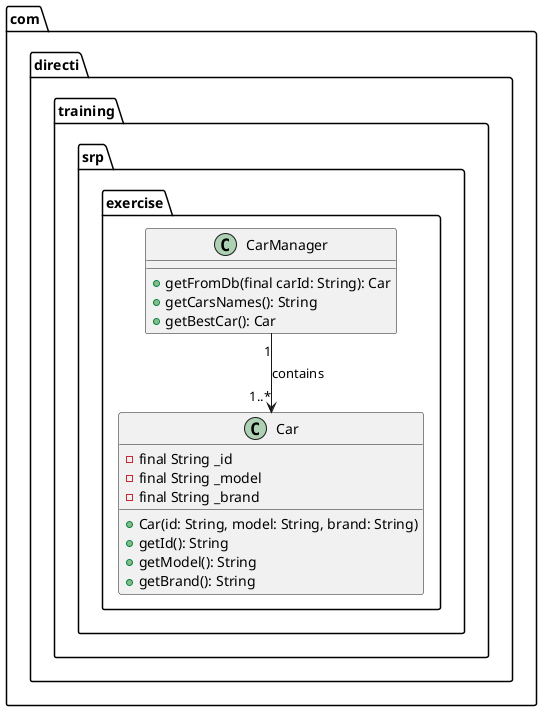 @startuml

package "com.directi.training.srp.exercise" {
    class Car {
        - final String _id
        - final String _model
        - final String _brand
        + Car(id: String, model: String, brand: String)
        + getId(): String
        + getModel(): String
        + getBrand(): String
    }

    class CarManager {
        + getFromDb(final carId: String): Car
        + getCarsNames(): String
        + getBestCar(): Car
    }
}

CarManager "1" --> "1..*" Car : contains

@enduml
